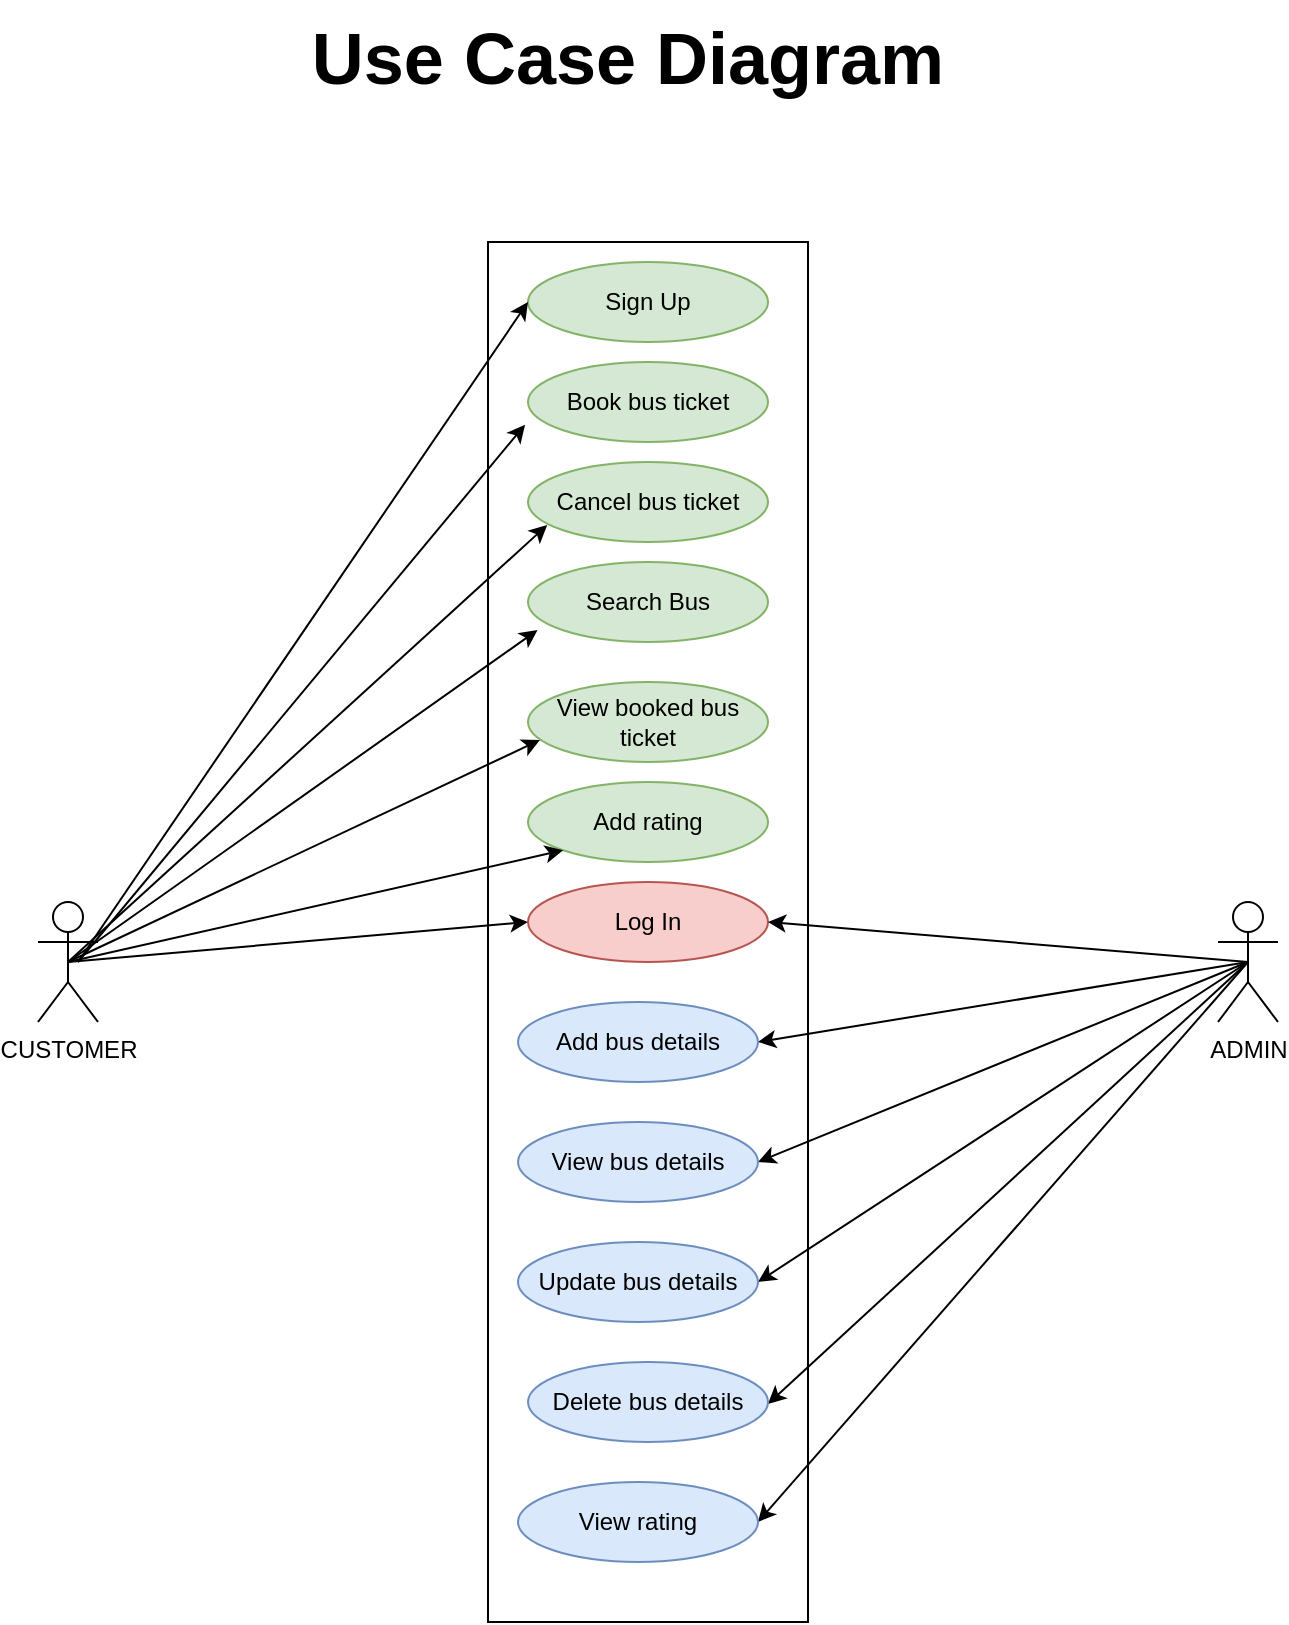 <mxfile version="21.2.8" type="device">
  <diagram name="Page-1" id="54yIDAmB9MLABssNnYlV">
    <mxGraphModel dx="1200" dy="1875" grid="0" gridSize="10" guides="1" tooltips="1" connect="1" arrows="1" fold="1" page="1" pageScale="1" pageWidth="850" pageHeight="1100" math="0" shadow="0">
      <root>
        <mxCell id="0" />
        <mxCell id="1" parent="0" />
        <mxCell id="XpPNhh7vmwf7NgCxfrw1-1" value="CUSTOMER" style="shape=umlActor;verticalLabelPosition=bottom;verticalAlign=top;html=1;outlineConnect=0;" parent="1" vertex="1">
          <mxGeometry x="120" y="270" width="30" height="60" as="geometry" />
        </mxCell>
        <mxCell id="XpPNhh7vmwf7NgCxfrw1-2" value="" style="rounded=0;whiteSpace=wrap;html=1;" parent="1" vertex="1">
          <mxGeometry x="345" y="-60" width="160" height="690" as="geometry" />
        </mxCell>
        <mxCell id="XpPNhh7vmwf7NgCxfrw1-38" style="rounded=0;orthogonalLoop=1;jettySize=auto;html=1;exitX=0.5;exitY=0.5;exitDx=0;exitDy=0;exitPerimeter=0;entryX=1;entryY=0.5;entryDx=0;entryDy=0;" parent="1" source="XpPNhh7vmwf7NgCxfrw1-3" target="XpPNhh7vmwf7NgCxfrw1-15" edge="1">
          <mxGeometry relative="1" as="geometry" />
        </mxCell>
        <mxCell id="XpPNhh7vmwf7NgCxfrw1-39" style="rounded=0;orthogonalLoop=1;jettySize=auto;html=1;exitX=0.5;exitY=0.5;exitDx=0;exitDy=0;exitPerimeter=0;entryX=0.875;entryY=0.842;entryDx=0;entryDy=0;entryPerimeter=0;" parent="1" source="XpPNhh7vmwf7NgCxfrw1-3" target="XpPNhh7vmwf7NgCxfrw1-2" edge="1">
          <mxGeometry relative="1" as="geometry" />
        </mxCell>
        <mxCell id="XpPNhh7vmwf7NgCxfrw1-40" style="rounded=0;orthogonalLoop=1;jettySize=auto;html=1;exitX=0.5;exitY=0.5;exitDx=0;exitDy=0;exitPerimeter=0;entryX=1;entryY=0.5;entryDx=0;entryDy=0;" parent="1" source="XpPNhh7vmwf7NgCxfrw1-3" target="XpPNhh7vmwf7NgCxfrw1-13" edge="1">
          <mxGeometry relative="1" as="geometry" />
        </mxCell>
        <mxCell id="XpPNhh7vmwf7NgCxfrw1-41" style="rounded=0;orthogonalLoop=1;jettySize=auto;html=1;exitX=0.5;exitY=0.5;exitDx=0;exitDy=0;exitPerimeter=0;entryX=1;entryY=0.5;entryDx=0;entryDy=0;" parent="1" source="XpPNhh7vmwf7NgCxfrw1-3" target="XpPNhh7vmwf7NgCxfrw1-14" edge="1">
          <mxGeometry relative="1" as="geometry" />
        </mxCell>
        <mxCell id="XpPNhh7vmwf7NgCxfrw1-42" style="rounded=0;orthogonalLoop=1;jettySize=auto;html=1;exitX=0.5;exitY=0.5;exitDx=0;exitDy=0;exitPerimeter=0;entryX=1;entryY=0.5;entryDx=0;entryDy=0;" parent="1" source="XpPNhh7vmwf7NgCxfrw1-3" target="XpPNhh7vmwf7NgCxfrw1-21" edge="1">
          <mxGeometry relative="1" as="geometry" />
        </mxCell>
        <mxCell id="XpPNhh7vmwf7NgCxfrw1-3" value="ADMIN&lt;br&gt;" style="shape=umlActor;verticalLabelPosition=bottom;verticalAlign=top;html=1;outlineConnect=0;" parent="1" vertex="1">
          <mxGeometry x="710" y="270" width="30" height="60" as="geometry" />
        </mxCell>
        <mxCell id="XpPNhh7vmwf7NgCxfrw1-6" value="Book bus ticket" style="ellipse;whiteSpace=wrap;html=1;fillColor=#d5e8d4;strokeColor=#82b366;" parent="1" vertex="1">
          <mxGeometry x="365" width="120" height="40" as="geometry" />
        </mxCell>
        <mxCell id="XpPNhh7vmwf7NgCxfrw1-10" value="Cancel bus ticket" style="ellipse;whiteSpace=wrap;html=1;fillColor=#d5e8d4;strokeColor=#82b366;" parent="1" vertex="1">
          <mxGeometry x="365" y="50" width="120" height="40" as="geometry" />
        </mxCell>
        <mxCell id="XpPNhh7vmwf7NgCxfrw1-11" value="Search Bus" style="ellipse;whiteSpace=wrap;html=1;fillColor=#d5e8d4;strokeColor=#82b366;" parent="1" vertex="1">
          <mxGeometry x="365" y="100" width="120" height="40" as="geometry" />
        </mxCell>
        <mxCell id="XpPNhh7vmwf7NgCxfrw1-12" value="View booked bus ticket" style="ellipse;whiteSpace=wrap;html=1;fillColor=#d5e8d4;strokeColor=#82b366;" parent="1" vertex="1">
          <mxGeometry x="365" y="160" width="120" height="40" as="geometry" />
        </mxCell>
        <mxCell id="XpPNhh7vmwf7NgCxfrw1-13" value="Add bus details" style="ellipse;whiteSpace=wrap;html=1;fillColor=#dae8fc;strokeColor=#6c8ebf;" parent="1" vertex="1">
          <mxGeometry x="360" y="320" width="120" height="40" as="geometry" />
        </mxCell>
        <mxCell id="XpPNhh7vmwf7NgCxfrw1-14" value="View bus details" style="ellipse;whiteSpace=wrap;html=1;fillColor=#dae8fc;strokeColor=#6c8ebf;" parent="1" vertex="1">
          <mxGeometry x="360" y="380" width="120" height="40" as="geometry" />
        </mxCell>
        <mxCell id="XpPNhh7vmwf7NgCxfrw1-15" value="Update bus details" style="ellipse;whiteSpace=wrap;html=1;fillColor=#dae8fc;strokeColor=#6c8ebf;" parent="1" vertex="1">
          <mxGeometry x="360" y="440" width="120" height="40" as="geometry" />
        </mxCell>
        <mxCell id="XpPNhh7vmwf7NgCxfrw1-16" value="Delete bus details" style="ellipse;whiteSpace=wrap;html=1;fillColor=#dae8fc;strokeColor=#6c8ebf;" parent="1" vertex="1">
          <mxGeometry x="365" y="500" width="120" height="40" as="geometry" />
        </mxCell>
        <mxCell id="XpPNhh7vmwf7NgCxfrw1-21" value="View rating" style="ellipse;whiteSpace=wrap;html=1;fillColor=#dae8fc;strokeColor=#6c8ebf;" parent="1" vertex="1">
          <mxGeometry x="360" y="560" width="120" height="40" as="geometry" />
        </mxCell>
        <mxCell id="XpPNhh7vmwf7NgCxfrw1-22" value="Add rating" style="ellipse;whiteSpace=wrap;html=1;fillColor=#d5e8d4;strokeColor=#82b366;" parent="1" vertex="1">
          <mxGeometry x="365" y="210" width="120" height="40" as="geometry" />
        </mxCell>
        <mxCell id="XpPNhh7vmwf7NgCxfrw1-32" value="" style="endArrow=classic;html=1;rounded=0;entryX=0.05;entryY=0.725;entryDx=0;entryDy=0;entryPerimeter=0;exitX=0.5;exitY=0.5;exitDx=0;exitDy=0;exitPerimeter=0;" parent="1" source="XpPNhh7vmwf7NgCxfrw1-1" target="XpPNhh7vmwf7NgCxfrw1-12" edge="1">
          <mxGeometry width="50" height="50" relative="1" as="geometry">
            <mxPoint x="260" y="280" as="sourcePoint" />
            <mxPoint x="380" y="220" as="targetPoint" />
          </mxGeometry>
        </mxCell>
        <mxCell id="XpPNhh7vmwf7NgCxfrw1-33" value="" style="endArrow=classic;html=1;rounded=0;exitX=0.5;exitY=0.5;exitDx=0;exitDy=0;exitPerimeter=0;entryX=0;entryY=0.5;entryDx=0;entryDy=0;" parent="1" source="XpPNhh7vmwf7NgCxfrw1-1" target="Ed83z3Cve0wev-JxZlsc-4" edge="1">
          <mxGeometry width="50" height="50" relative="1" as="geometry">
            <mxPoint x="260" y="280" as="sourcePoint" />
            <mxPoint x="380" y="310" as="targetPoint" />
          </mxGeometry>
        </mxCell>
        <mxCell id="Ed83z3Cve0wev-JxZlsc-2" value="Sign Up" style="ellipse;whiteSpace=wrap;html=1;fillColor=#d5e8d4;strokeColor=#82b366;" parent="1" vertex="1">
          <mxGeometry x="365" y="-50" width="120" height="40" as="geometry" />
        </mxCell>
        <mxCell id="Ed83z3Cve0wev-JxZlsc-4" value="Log In" style="ellipse;whiteSpace=wrap;html=1;fillColor=#f8cecc;strokeColor=#b85450;" parent="1" vertex="1">
          <mxGeometry x="365" y="260" width="120" height="40" as="geometry" />
        </mxCell>
        <mxCell id="Ed83z3Cve0wev-JxZlsc-12" value="" style="endArrow=classic;html=1;rounded=0;entryX=0;entryY=0.5;entryDx=0;entryDy=0;" parent="1" target="Ed83z3Cve0wev-JxZlsc-2" edge="1">
          <mxGeometry width="50" height="50" relative="1" as="geometry">
            <mxPoint x="140" y="300" as="sourcePoint" />
            <mxPoint x="410" y="180" as="targetPoint" />
          </mxGeometry>
        </mxCell>
        <mxCell id="Ed83z3Cve0wev-JxZlsc-13" value="" style="endArrow=classic;html=1;rounded=0;entryX=-0.012;entryY=0.783;entryDx=0;entryDy=0;entryPerimeter=0;" parent="1" target="XpPNhh7vmwf7NgCxfrw1-6" edge="1">
          <mxGeometry width="50" height="50" relative="1" as="geometry">
            <mxPoint x="140" y="300" as="sourcePoint" />
            <mxPoint x="540" y="120" as="targetPoint" />
          </mxGeometry>
        </mxCell>
        <mxCell id="Ed83z3Cve0wev-JxZlsc-14" value="" style="endArrow=classic;html=1;rounded=0;exitX=0.5;exitY=0.5;exitDx=0;exitDy=0;exitPerimeter=0;entryX=0.08;entryY=0.788;entryDx=0;entryDy=0;entryPerimeter=0;" parent="1" source="XpPNhh7vmwf7NgCxfrw1-1" target="XpPNhh7vmwf7NgCxfrw1-10" edge="1">
          <mxGeometry width="50" height="50" relative="1" as="geometry">
            <mxPoint x="490" y="170" as="sourcePoint" />
            <mxPoint x="540" y="120" as="targetPoint" />
          </mxGeometry>
        </mxCell>
        <mxCell id="Ed83z3Cve0wev-JxZlsc-15" value="" style="endArrow=classic;html=1;rounded=0;exitX=0.5;exitY=0.5;exitDx=0;exitDy=0;exitPerimeter=0;entryX=0.04;entryY=0.851;entryDx=0;entryDy=0;entryPerimeter=0;" parent="1" source="XpPNhh7vmwf7NgCxfrw1-1" target="XpPNhh7vmwf7NgCxfrw1-11" edge="1">
          <mxGeometry width="50" height="50" relative="1" as="geometry">
            <mxPoint x="490" y="170" as="sourcePoint" />
            <mxPoint x="540" y="120" as="targetPoint" />
          </mxGeometry>
        </mxCell>
        <mxCell id="Ed83z3Cve0wev-JxZlsc-16" value="" style="endArrow=classic;html=1;rounded=0;exitX=0.5;exitY=0.5;exitDx=0;exitDy=0;exitPerimeter=0;entryX=0;entryY=1;entryDx=0;entryDy=0;" parent="1" source="XpPNhh7vmwf7NgCxfrw1-1" target="XpPNhh7vmwf7NgCxfrw1-22" edge="1">
          <mxGeometry width="50" height="50" relative="1" as="geometry">
            <mxPoint x="490" y="170" as="sourcePoint" />
            <mxPoint x="540" y="120" as="targetPoint" />
          </mxGeometry>
        </mxCell>
        <mxCell id="Ed83z3Cve0wev-JxZlsc-17" value="" style="endArrow=classic;html=1;rounded=0;exitX=0.5;exitY=0.5;exitDx=0;exitDy=0;exitPerimeter=0;entryX=1;entryY=0.5;entryDx=0;entryDy=0;" parent="1" source="XpPNhh7vmwf7NgCxfrw1-3" target="Ed83z3Cve0wev-JxZlsc-4" edge="1">
          <mxGeometry width="50" height="50" relative="1" as="geometry">
            <mxPoint x="490" y="370" as="sourcePoint" />
            <mxPoint x="540" y="320" as="targetPoint" />
          </mxGeometry>
        </mxCell>
        <mxCell id="2YEiLiSb9V0zCv7RAS4G-1" value="&lt;font style=&quot;font-size: 36px;&quot;&gt;&lt;b&gt;Use Case Diagram&lt;/b&gt;&lt;/font&gt;" style="text;html=1;strokeColor=none;fillColor=none;align=center;verticalAlign=middle;whiteSpace=wrap;rounded=0;" vertex="1" parent="1">
          <mxGeometry x="162" y="-181" width="506" height="58" as="geometry" />
        </mxCell>
      </root>
    </mxGraphModel>
  </diagram>
</mxfile>
